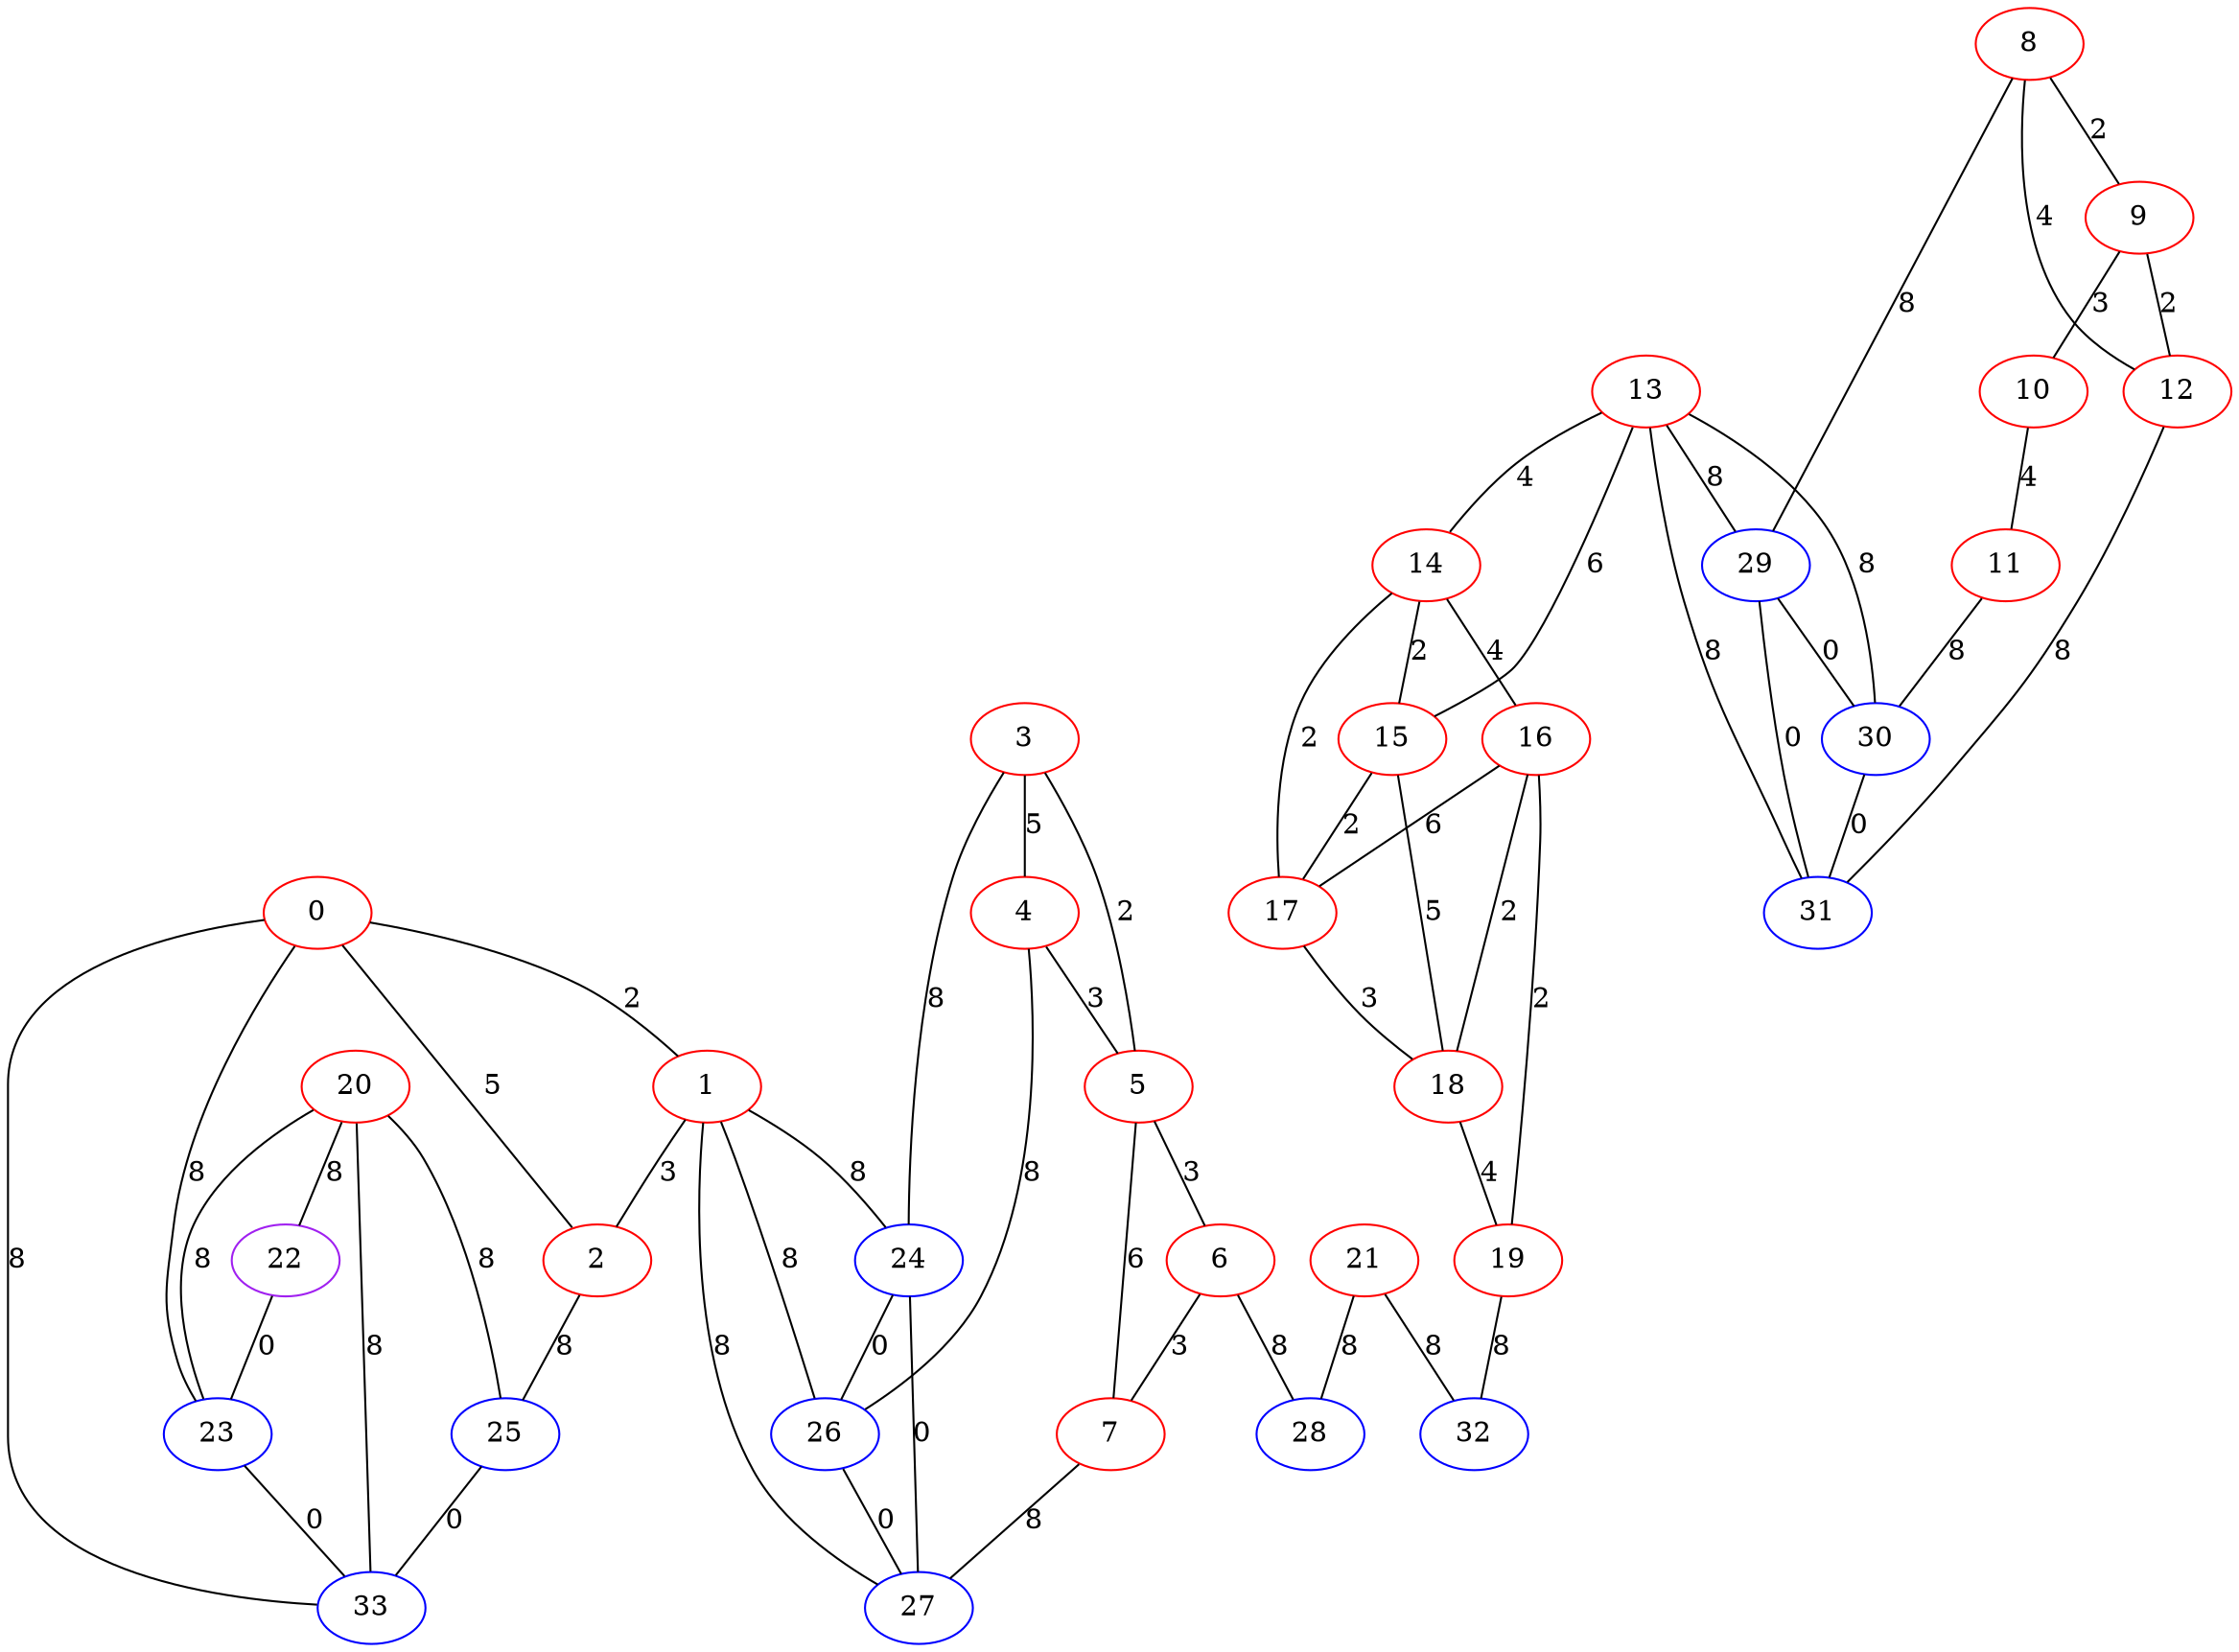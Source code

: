graph "" {
0 [color=red, weight=1];
1 [color=red, weight=1];
2 [color=red, weight=1];
3 [color=red, weight=1];
4 [color=red, weight=1];
5 [color=red, weight=1];
6 [color=red, weight=1];
7 [color=red, weight=1];
8 [color=red, weight=1];
9 [color=red, weight=1];
10 [color=red, weight=1];
11 [color=red, weight=1];
12 [color=red, weight=1];
13 [color=red, weight=1];
14 [color=red, weight=1];
15 [color=red, weight=1];
16 [color=red, weight=1];
17 [color=red, weight=1];
18 [color=red, weight=1];
19 [color=red, weight=1];
20 [color=red, weight=1];
21 [color=red, weight=1];
22 [color=purple, weight=4];
23 [color=blue, weight=3];
24 [color=blue, weight=3];
25 [color=blue, weight=3];
26 [color=blue, weight=3];
27 [color=blue, weight=3];
28 [color=blue, weight=3];
29 [color=blue, weight=3];
30 [color=blue, weight=3];
31 [color=blue, weight=3];
32 [color=blue, weight=3];
33 [color=blue, weight=3];
0 -- 1  [key=0, label=2];
0 -- 2  [key=0, label=5];
0 -- 33  [key=0, label=8];
0 -- 23  [key=0, label=8];
1 -- 24  [key=0, label=8];
1 -- 2  [key=0, label=3];
1 -- 27  [key=0, label=8];
1 -- 26  [key=0, label=8];
2 -- 25  [key=0, label=8];
3 -- 24  [key=0, label=8];
3 -- 4  [key=0, label=5];
3 -- 5  [key=0, label=2];
4 -- 26  [key=0, label=8];
4 -- 5  [key=0, label=3];
5 -- 6  [key=0, label=3];
5 -- 7  [key=0, label=6];
6 -- 28  [key=0, label=8];
6 -- 7  [key=0, label=3];
7 -- 27  [key=0, label=8];
8 -- 9  [key=0, label=2];
8 -- 12  [key=0, label=4];
8 -- 29  [key=0, label=8];
9 -- 10  [key=0, label=3];
9 -- 12  [key=0, label=2];
10 -- 11  [key=0, label=4];
11 -- 30  [key=0, label=8];
12 -- 31  [key=0, label=8];
13 -- 30  [key=0, label=8];
13 -- 31  [key=0, label=8];
13 -- 29  [key=0, label=8];
13 -- 14  [key=0, label=4];
13 -- 15  [key=0, label=6];
14 -- 16  [key=0, label=4];
14 -- 17  [key=0, label=2];
14 -- 15  [key=0, label=2];
15 -- 17  [key=0, label=2];
15 -- 18  [key=0, label=5];
16 -- 17  [key=0, label=6];
16 -- 18  [key=0, label=2];
16 -- 19  [key=0, label=2];
17 -- 18  [key=0, label=3];
18 -- 19  [key=0, label=4];
19 -- 32  [key=0, label=8];
20 -- 25  [key=0, label=8];
20 -- 23  [key=0, label=8];
20 -- 22  [key=0, label=8];
20 -- 33  [key=0, label=8];
21 -- 32  [key=0, label=8];
21 -- 28  [key=0, label=8];
22 -- 23  [key=0, label=0];
23 -- 33  [key=0, label=0];
24 -- 27  [key=0, label=0];
24 -- 26  [key=0, label=0];
25 -- 33  [key=0, label=0];
26 -- 27  [key=0, label=0];
29 -- 30  [key=0, label=0];
29 -- 31  [key=0, label=0];
30 -- 31  [key=0, label=0];
}
